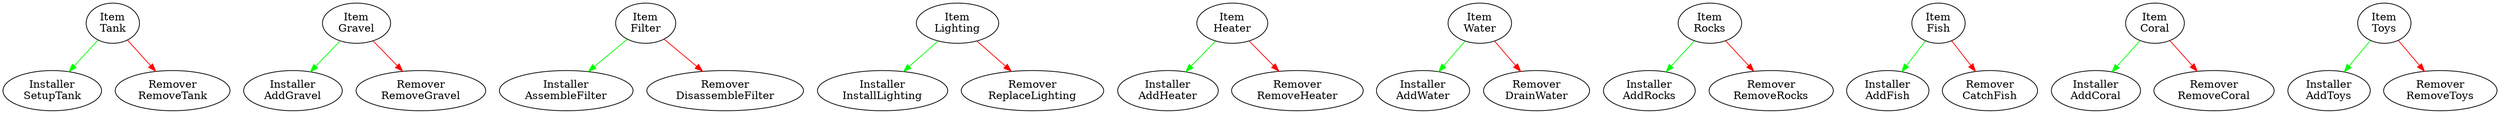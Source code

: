 digraph item {
"Item
Tank"->"Installer
SetupTank"[color=green];
"Item
Tank"->"Remover
RemoveTank"[color=red];
"Item
Gravel"->"Installer
AddGravel"[color=green];
"Item
Gravel"->"Remover
RemoveGravel"[color=red];
"Item
Filter"->"Installer
AssembleFilter"[color=green];
"Item
Filter"->"Remover
DisassembleFilter"[color=red];
"Item
Lighting"->"Installer
InstallLighting"[color=green];
"Item
Lighting"->"Remover
ReplaceLighting"[color=red];
"Item
Heater"->"Installer
AddHeater"[color=green];
"Item
Heater"->"Remover
RemoveHeater"[color=red];
"Item
Water"->"Installer
AddWater"[color=green];
"Item
Water"->"Remover
DrainWater"[color=red];
"Item
Rocks"->"Installer
AddRocks"[color=green];
"Item
Rocks"->"Remover
RemoveRocks"[color=red];
"Item
Fish"->"Installer
AddFish"[color=green];
"Item
Fish"->"Remover
CatchFish"[color=red];
"Item
Coral"->"Installer
AddCoral"[color=green];
"Item
Coral"->"Remover
RemoveCoral"[color=red];
"Item
Toys"->"Installer
AddToys"[color=green];
"Item
Toys"->"Remover
RemoveToys"[color=red];
}
